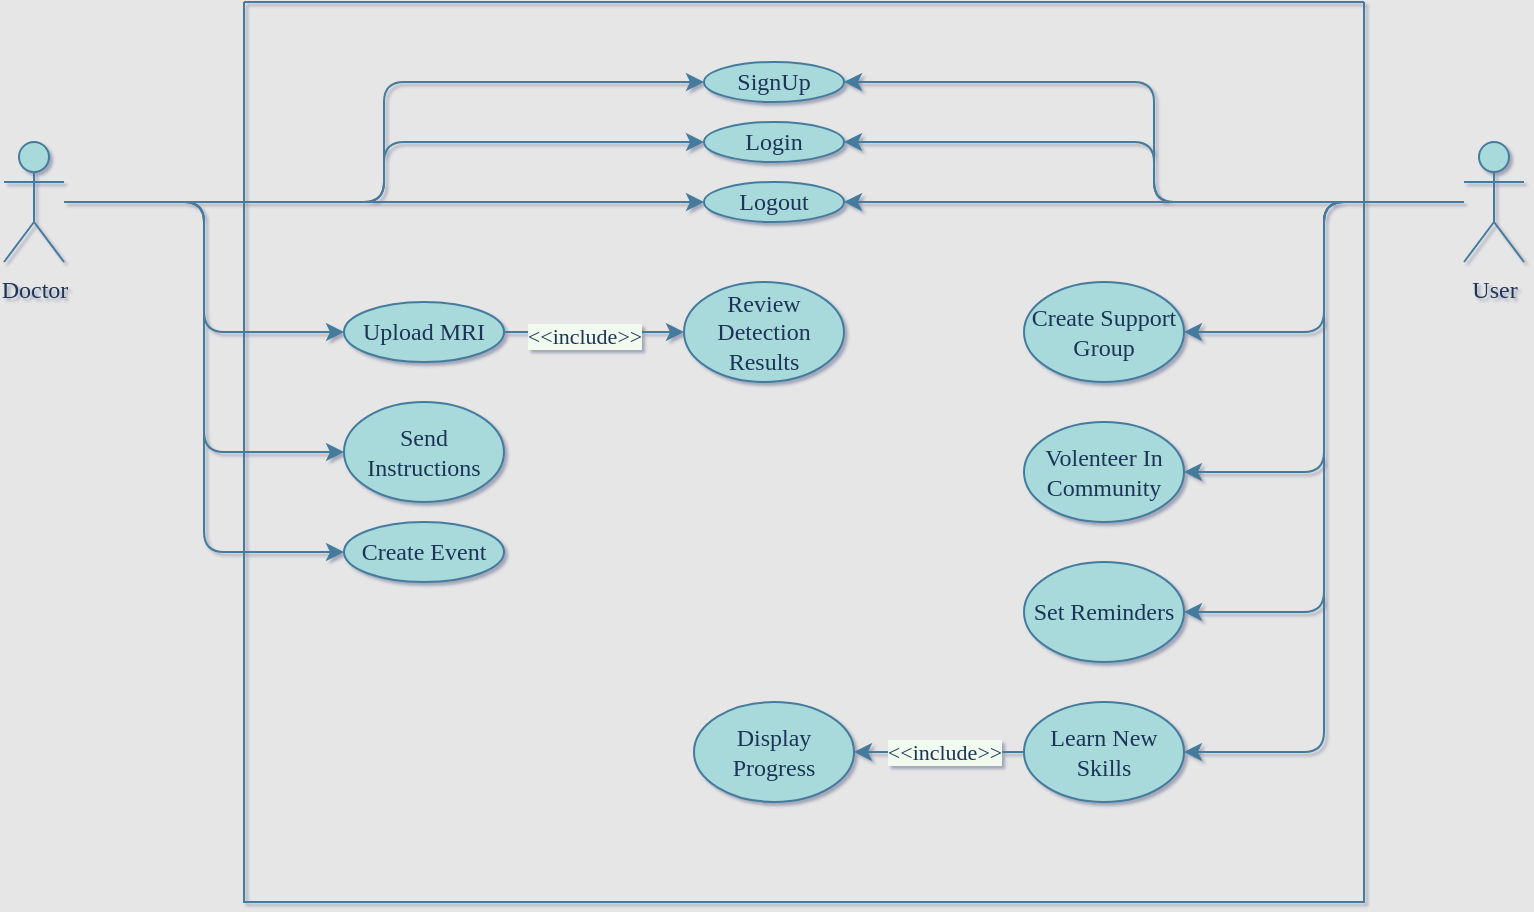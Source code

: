 <mxfile version="20.8.16" type="github"><diagram id="NRDfbAMNfNTnwkt1AJ8i" name="Page-1"><mxGraphModel dx="1050" dy="591" grid="0" gridSize="10" guides="1" tooltips="1" connect="1" arrows="1" fold="1" page="1" pageScale="1" pageWidth="827" pageHeight="1169" background="#E6E6E6" math="0" shadow="1"><root><mxCell id="0"/><mxCell id="1" parent="0"/><mxCell id="ejNaiZADqW9cJvQE0Lt--2" value="" style="swimlane;startSize=0;fontStyle=0;fontFamily=Times New Roman;fillColor=#A8DADC;strokeColor=#457B9D;fontColor=#1D3557;rounded=1;" parent="1" vertex="1"><mxGeometry x="160" y="10" width="560" height="450" as="geometry"/></mxCell><mxCell id="ejNaiZADqW9cJvQE0Lt--7" value="SignUp" style="ellipse;whiteSpace=wrap;html=1;fontStyle=0;fontFamily=Times New Roman;fillColor=#A8DADC;strokeColor=#457B9D;fontColor=#1D3557;rounded=1;" parent="ejNaiZADqW9cJvQE0Lt--2" vertex="1"><mxGeometry x="230" y="30" width="70" height="20" as="geometry"/></mxCell><mxCell id="ejNaiZADqW9cJvQE0Lt--9" value="Logout" style="ellipse;whiteSpace=wrap;html=1;fontStyle=0;fontFamily=Times New Roman;fillColor=#A8DADC;strokeColor=#457B9D;fontColor=#1D3557;rounded=1;" parent="ejNaiZADqW9cJvQE0Lt--2" vertex="1"><mxGeometry x="230" y="90" width="70" height="20" as="geometry"/></mxCell><mxCell id="ejNaiZADqW9cJvQE0Lt--8" value="Login" style="ellipse;whiteSpace=wrap;html=1;fontStyle=0;fontFamily=Times New Roman;fillColor=#A8DADC;strokeColor=#457B9D;fontColor=#1D3557;rounded=1;" parent="ejNaiZADqW9cJvQE0Lt--2" vertex="1"><mxGeometry x="230" y="60" width="70" height="20" as="geometry"/></mxCell><mxCell id="ejNaiZADqW9cJvQE0Lt--25" style="edgeStyle=orthogonalEdgeStyle;rounded=1;orthogonalLoop=1;jettySize=auto;html=1;entryX=0;entryY=0.5;entryDx=0;entryDy=0;startArrow=none;exitX=1;exitY=0.5;exitDx=0;exitDy=0;fontStyle=0;fontFamily=Times New Roman;labelBackgroundColor=#F1FAEE;strokeColor=#457B9D;fontColor=#1D3557;" parent="ejNaiZADqW9cJvQE0Lt--2" source="ejNaiZADqW9cJvQE0Lt--10" target="ejNaiZADqW9cJvQE0Lt--11" edge="1"><mxGeometry relative="1" as="geometry"><mxPoint x="230" y="205" as="sourcePoint"/></mxGeometry></mxCell><mxCell id="ejNaiZADqW9cJvQE0Lt--29" value="&amp;lt;&amp;lt;include&amp;gt;&amp;gt;" style="edgeLabel;html=1;align=center;verticalAlign=middle;resizable=0;points=[];fontStyle=0;fontFamily=Times New Roman;labelBackgroundColor=#F1FAEE;fontColor=#1D3557;rounded=1;" parent="ejNaiZADqW9cJvQE0Lt--25" vertex="1" connectable="0"><mxGeometry x="-0.108" y="-2" relative="1" as="geometry"><mxPoint as="offset"/></mxGeometry></mxCell><mxCell id="ejNaiZADqW9cJvQE0Lt--10" value="Upload MRI" style="ellipse;whiteSpace=wrap;html=1;fontStyle=0;fontFamily=Times New Roman;fillColor=#A8DADC;strokeColor=#457B9D;fontColor=#1D3557;rounded=1;" parent="ejNaiZADqW9cJvQE0Lt--2" vertex="1"><mxGeometry x="50" y="150" width="80" height="30" as="geometry"/></mxCell><mxCell id="ejNaiZADqW9cJvQE0Lt--11" value="Review Detection Results" style="ellipse;whiteSpace=wrap;html=1;fontStyle=0;fontFamily=Times New Roman;fillColor=#A8DADC;strokeColor=#457B9D;fontColor=#1D3557;rounded=1;" parent="ejNaiZADqW9cJvQE0Lt--2" vertex="1"><mxGeometry x="220" y="140" width="80" height="50" as="geometry"/></mxCell><mxCell id="ejNaiZADqW9cJvQE0Lt--12" value="Send Instructions" style="ellipse;whiteSpace=wrap;html=1;fontStyle=0;fontFamily=Times New Roman;fillColor=#A8DADC;strokeColor=#457B9D;fontColor=#1D3557;rounded=1;" parent="ejNaiZADqW9cJvQE0Lt--2" vertex="1"><mxGeometry x="50" y="200" width="80" height="50" as="geometry"/></mxCell><mxCell id="ejNaiZADqW9cJvQE0Lt--15" value="Create Event" style="ellipse;whiteSpace=wrap;html=1;fontStyle=0;fontFamily=Times New Roman;fillColor=#A8DADC;strokeColor=#457B9D;fontColor=#1D3557;rounded=1;" parent="ejNaiZADqW9cJvQE0Lt--2" vertex="1"><mxGeometry x="50" y="260" width="80" height="30" as="geometry"/></mxCell><mxCell id="ejNaiZADqW9cJvQE0Lt--32" value="Create Support Group" style="ellipse;whiteSpace=wrap;html=1;fontStyle=0;fontFamily=Times New Roman;fillColor=#A8DADC;strokeColor=#457B9D;fontColor=#1D3557;rounded=1;" parent="ejNaiZADqW9cJvQE0Lt--2" vertex="1"><mxGeometry x="390" y="140" width="80" height="50" as="geometry"/></mxCell><mxCell id="ejNaiZADqW9cJvQE0Lt--33" value="Volenteer In Community" style="ellipse;whiteSpace=wrap;html=1;fontStyle=0;fontFamily=Times New Roman;fillColor=#A8DADC;strokeColor=#457B9D;fontColor=#1D3557;rounded=1;" parent="ejNaiZADqW9cJvQE0Lt--2" vertex="1"><mxGeometry x="390" y="210" width="80" height="50" as="geometry"/></mxCell><mxCell id="ejNaiZADqW9cJvQE0Lt--34" value="Set Reminders" style="ellipse;whiteSpace=wrap;html=1;fontStyle=0;fontFamily=Times New Roman;fillColor=#A8DADC;strokeColor=#457B9D;fontColor=#1D3557;rounded=1;" parent="ejNaiZADqW9cJvQE0Lt--2" vertex="1"><mxGeometry x="390" y="280" width="80" height="50" as="geometry"/></mxCell><mxCell id="ejNaiZADqW9cJvQE0Lt--37" style="edgeStyle=orthogonalEdgeStyle;rounded=1;orthogonalLoop=1;jettySize=auto;html=1;entryX=1;entryY=0.5;entryDx=0;entryDy=0;fontStyle=0;fontFamily=Times New Roman;labelBackgroundColor=#F1FAEE;strokeColor=#457B9D;fontColor=#1D3557;" parent="ejNaiZADqW9cJvQE0Lt--2" source="ejNaiZADqW9cJvQE0Lt--35" target="ejNaiZADqW9cJvQE0Lt--36" edge="1"><mxGeometry relative="1" as="geometry"/></mxCell><mxCell id="ejNaiZADqW9cJvQE0Lt--40" value="&amp;lt;&amp;lt;include&amp;gt;&amp;gt;" style="edgeLabel;html=1;align=center;verticalAlign=middle;resizable=0;points=[];fontStyle=0;fontFamily=Times New Roman;labelBackgroundColor=#F1FAEE;fontColor=#1D3557;rounded=1;" parent="ejNaiZADqW9cJvQE0Lt--37" vertex="1" connectable="0"><mxGeometry x="-0.294" y="-2" relative="1" as="geometry"><mxPoint x="-10" y="2" as="offset"/></mxGeometry></mxCell><mxCell id="ejNaiZADqW9cJvQE0Lt--35" value="Learn New Skills" style="ellipse;whiteSpace=wrap;html=1;fontStyle=0;fontFamily=Times New Roman;fillColor=#A8DADC;strokeColor=#457B9D;fontColor=#1D3557;rounded=1;" parent="ejNaiZADqW9cJvQE0Lt--2" vertex="1"><mxGeometry x="390" y="350" width="80" height="50" as="geometry"/></mxCell><mxCell id="ejNaiZADqW9cJvQE0Lt--36" value="Display Progress" style="ellipse;whiteSpace=wrap;html=1;fontStyle=0;fontFamily=Times New Roman;fillColor=#A8DADC;strokeColor=#457B9D;fontColor=#1D3557;rounded=1;" parent="ejNaiZADqW9cJvQE0Lt--2" vertex="1"><mxGeometry x="225" y="350" width="80" height="50" as="geometry"/></mxCell><mxCell id="ejNaiZADqW9cJvQE0Lt--18" style="edgeStyle=orthogonalEdgeStyle;rounded=1;orthogonalLoop=1;jettySize=auto;html=1;entryX=0;entryY=0.5;entryDx=0;entryDy=0;fontStyle=0;fontFamily=Times New Roman;labelBackgroundColor=#F1FAEE;strokeColor=#457B9D;fontColor=#1D3557;" parent="1" source="ejNaiZADqW9cJvQE0Lt--3" target="ejNaiZADqW9cJvQE0Lt--7" edge="1"><mxGeometry relative="1" as="geometry"/></mxCell><mxCell id="ejNaiZADqW9cJvQE0Lt--19" style="edgeStyle=orthogonalEdgeStyle;rounded=1;orthogonalLoop=1;jettySize=auto;html=1;entryX=0;entryY=0.5;entryDx=0;entryDy=0;fontStyle=0;fontFamily=Times New Roman;labelBackgroundColor=#F1FAEE;strokeColor=#457B9D;fontColor=#1D3557;" parent="1" source="ejNaiZADqW9cJvQE0Lt--3" target="ejNaiZADqW9cJvQE0Lt--8" edge="1"><mxGeometry relative="1" as="geometry"/></mxCell><mxCell id="ejNaiZADqW9cJvQE0Lt--20" style="edgeStyle=orthogonalEdgeStyle;rounded=1;orthogonalLoop=1;jettySize=auto;html=1;entryX=0;entryY=0.5;entryDx=0;entryDy=0;fontStyle=0;fontFamily=Times New Roman;labelBackgroundColor=#F1FAEE;strokeColor=#457B9D;fontColor=#1D3557;" parent="1" source="ejNaiZADqW9cJvQE0Lt--3" target="ejNaiZADqW9cJvQE0Lt--9" edge="1"><mxGeometry relative="1" as="geometry"/></mxCell><mxCell id="ejNaiZADqW9cJvQE0Lt--24" style="edgeStyle=orthogonalEdgeStyle;rounded=1;orthogonalLoop=1;jettySize=auto;html=1;entryX=0;entryY=0.5;entryDx=0;entryDy=0;fontStyle=0;fontFamily=Times New Roman;labelBackgroundColor=#F1FAEE;strokeColor=#457B9D;fontColor=#1D3557;" parent="1" source="ejNaiZADqW9cJvQE0Lt--3" target="ejNaiZADqW9cJvQE0Lt--10" edge="1"><mxGeometry relative="1" as="geometry"/></mxCell><mxCell id="ejNaiZADqW9cJvQE0Lt--30" style="edgeStyle=orthogonalEdgeStyle;rounded=1;orthogonalLoop=1;jettySize=auto;html=1;entryX=0;entryY=0.5;entryDx=0;entryDy=0;fontStyle=0;fontFamily=Times New Roman;labelBackgroundColor=#F1FAEE;strokeColor=#457B9D;fontColor=#1D3557;" parent="1" source="ejNaiZADqW9cJvQE0Lt--3" target="ejNaiZADqW9cJvQE0Lt--12" edge="1"><mxGeometry relative="1" as="geometry"/></mxCell><mxCell id="ejNaiZADqW9cJvQE0Lt--31" style="edgeStyle=orthogonalEdgeStyle;rounded=1;orthogonalLoop=1;jettySize=auto;html=1;entryX=0;entryY=0.5;entryDx=0;entryDy=0;fontStyle=0;fontFamily=Times New Roman;labelBackgroundColor=#F1FAEE;strokeColor=#457B9D;fontColor=#1D3557;" parent="1" source="ejNaiZADqW9cJvQE0Lt--3" target="ejNaiZADqW9cJvQE0Lt--15" edge="1"><mxGeometry relative="1" as="geometry"/></mxCell><mxCell id="ejNaiZADqW9cJvQE0Lt--3" value="Doctor&lt;br&gt;" style="shape=umlActor;verticalLabelPosition=bottom;verticalAlign=top;html=1;outlineConnect=0;fontStyle=0;fontFamily=Times New Roman;fillColor=#A8DADC;strokeColor=#457B9D;fontColor=#1D3557;rounded=1;" parent="1" vertex="1"><mxGeometry x="40" y="80" width="30" height="60" as="geometry"/></mxCell><mxCell id="ejNaiZADqW9cJvQE0Lt--21" style="edgeStyle=orthogonalEdgeStyle;rounded=1;orthogonalLoop=1;jettySize=auto;html=1;entryX=1;entryY=0.5;entryDx=0;entryDy=0;fontStyle=0;fontFamily=Times New Roman;labelBackgroundColor=#F1FAEE;strokeColor=#457B9D;fontColor=#1D3557;" parent="1" source="ejNaiZADqW9cJvQE0Lt--6" target="ejNaiZADqW9cJvQE0Lt--7" edge="1"><mxGeometry relative="1" as="geometry"/></mxCell><mxCell id="ejNaiZADqW9cJvQE0Lt--22" style="edgeStyle=orthogonalEdgeStyle;rounded=1;orthogonalLoop=1;jettySize=auto;html=1;fontStyle=0;fontFamily=Times New Roman;labelBackgroundColor=#F1FAEE;strokeColor=#457B9D;fontColor=#1D3557;" parent="1" source="ejNaiZADqW9cJvQE0Lt--6" target="ejNaiZADqW9cJvQE0Lt--8" edge="1"><mxGeometry relative="1" as="geometry"/></mxCell><mxCell id="ejNaiZADqW9cJvQE0Lt--23" style="edgeStyle=orthogonalEdgeStyle;rounded=1;orthogonalLoop=1;jettySize=auto;html=1;entryX=1;entryY=0.5;entryDx=0;entryDy=0;fontStyle=0;fontFamily=Times New Roman;labelBackgroundColor=#F1FAEE;strokeColor=#457B9D;fontColor=#1D3557;" parent="1" source="ejNaiZADqW9cJvQE0Lt--6" target="ejNaiZADqW9cJvQE0Lt--9" edge="1"><mxGeometry relative="1" as="geometry"/></mxCell><mxCell id="ejNaiZADqW9cJvQE0Lt--41" style="edgeStyle=orthogonalEdgeStyle;rounded=1;orthogonalLoop=1;jettySize=auto;html=1;entryX=1;entryY=0.5;entryDx=0;entryDy=0;fontStyle=0;fontFamily=Times New Roman;labelBackgroundColor=#F1FAEE;strokeColor=#457B9D;fontColor=#1D3557;" parent="1" source="ejNaiZADqW9cJvQE0Lt--6" target="ejNaiZADqW9cJvQE0Lt--32" edge="1"><mxGeometry relative="1" as="geometry"/></mxCell><mxCell id="ejNaiZADqW9cJvQE0Lt--42" style="edgeStyle=orthogonalEdgeStyle;rounded=1;orthogonalLoop=1;jettySize=auto;html=1;entryX=1;entryY=0.5;entryDx=0;entryDy=0;fontStyle=0;fontFamily=Times New Roman;labelBackgroundColor=#F1FAEE;strokeColor=#457B9D;fontColor=#1D3557;" parent="1" source="ejNaiZADqW9cJvQE0Lt--6" target="ejNaiZADqW9cJvQE0Lt--33" edge="1"><mxGeometry relative="1" as="geometry"/></mxCell><mxCell id="ejNaiZADqW9cJvQE0Lt--43" style="edgeStyle=orthogonalEdgeStyle;rounded=1;orthogonalLoop=1;jettySize=auto;html=1;entryX=1;entryY=0.5;entryDx=0;entryDy=0;fontStyle=0;fontFamily=Times New Roman;labelBackgroundColor=#F1FAEE;strokeColor=#457B9D;fontColor=#1D3557;" parent="1" source="ejNaiZADqW9cJvQE0Lt--6" target="ejNaiZADqW9cJvQE0Lt--34" edge="1"><mxGeometry relative="1" as="geometry"/></mxCell><mxCell id="ejNaiZADqW9cJvQE0Lt--44" style="edgeStyle=orthogonalEdgeStyle;rounded=1;orthogonalLoop=1;jettySize=auto;html=1;entryX=1;entryY=0.5;entryDx=0;entryDy=0;fontStyle=0;fontFamily=Times New Roman;labelBackgroundColor=#F1FAEE;strokeColor=#457B9D;fontColor=#1D3557;" parent="1" source="ejNaiZADqW9cJvQE0Lt--6" target="ejNaiZADqW9cJvQE0Lt--35" edge="1"><mxGeometry relative="1" as="geometry"/></mxCell><mxCell id="ejNaiZADqW9cJvQE0Lt--6" value="User&lt;br&gt;" style="shape=umlActor;verticalLabelPosition=bottom;verticalAlign=top;html=1;fontStyle=0;fontFamily=Times New Roman;fillColor=#A8DADC;strokeColor=#457B9D;fontColor=#1D3557;rounded=1;" parent="1" vertex="1"><mxGeometry x="770" y="80" width="30" height="60" as="geometry"/></mxCell></root></mxGraphModel></diagram></mxfile>